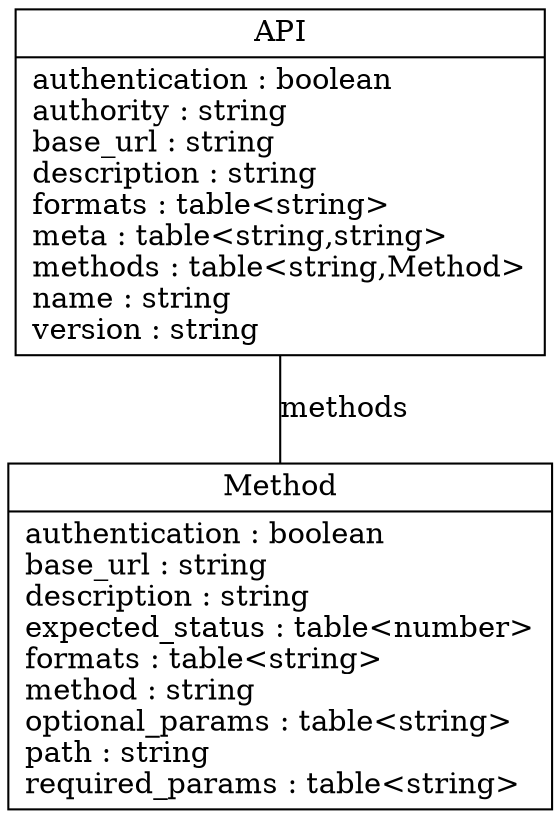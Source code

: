 digraph {

    node [shape=record];

    "Method"
        [label="{\N|authentication : boolean\lbase_url : string\ldescription : string\lexpected_status : table&lt;number&gt;\lformats : table&lt;string&gt;\lmethod : string\loptional_params : table&lt;string&gt;\lpath : string\lrequired_params : table&lt;string&gt;\l}"];

    "API"
        [label="{\N|authentication : boolean\lauthority : string\lbase_url : string\ldescription : string\lformats : table&lt;string&gt;\lmeta : table&lt;string,string&gt;\lmethods : table&lt;string,Method&gt;\lname : string\lversion : string\l}"];
    "API" -> "Method" // attr isa table<string,Method>
        [label = "methods", arrowhead = none, arrowtail = odiamond];

}
